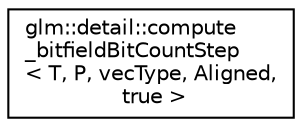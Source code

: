 digraph "Graphical Class Hierarchy"
{
 // LATEX_PDF_SIZE
  edge [fontname="Helvetica",fontsize="10",labelfontname="Helvetica",labelfontsize="10"];
  node [fontname="Helvetica",fontsize="10",shape=record];
  rankdir="LR";
  Node0 [label="glm::detail::compute\l_bitfieldBitCountStep\l\< T, P, vecType, Aligned,\l true \>",height=0.2,width=0.4,color="black", fillcolor="white", style="filled",URL="$structglm_1_1detail_1_1compute__bitfield_bit_count_step_3_01_t_00_01_p_00_01vec_type_00_01_aligned_00_01true_01_4.html",tooltip=" "];
}
